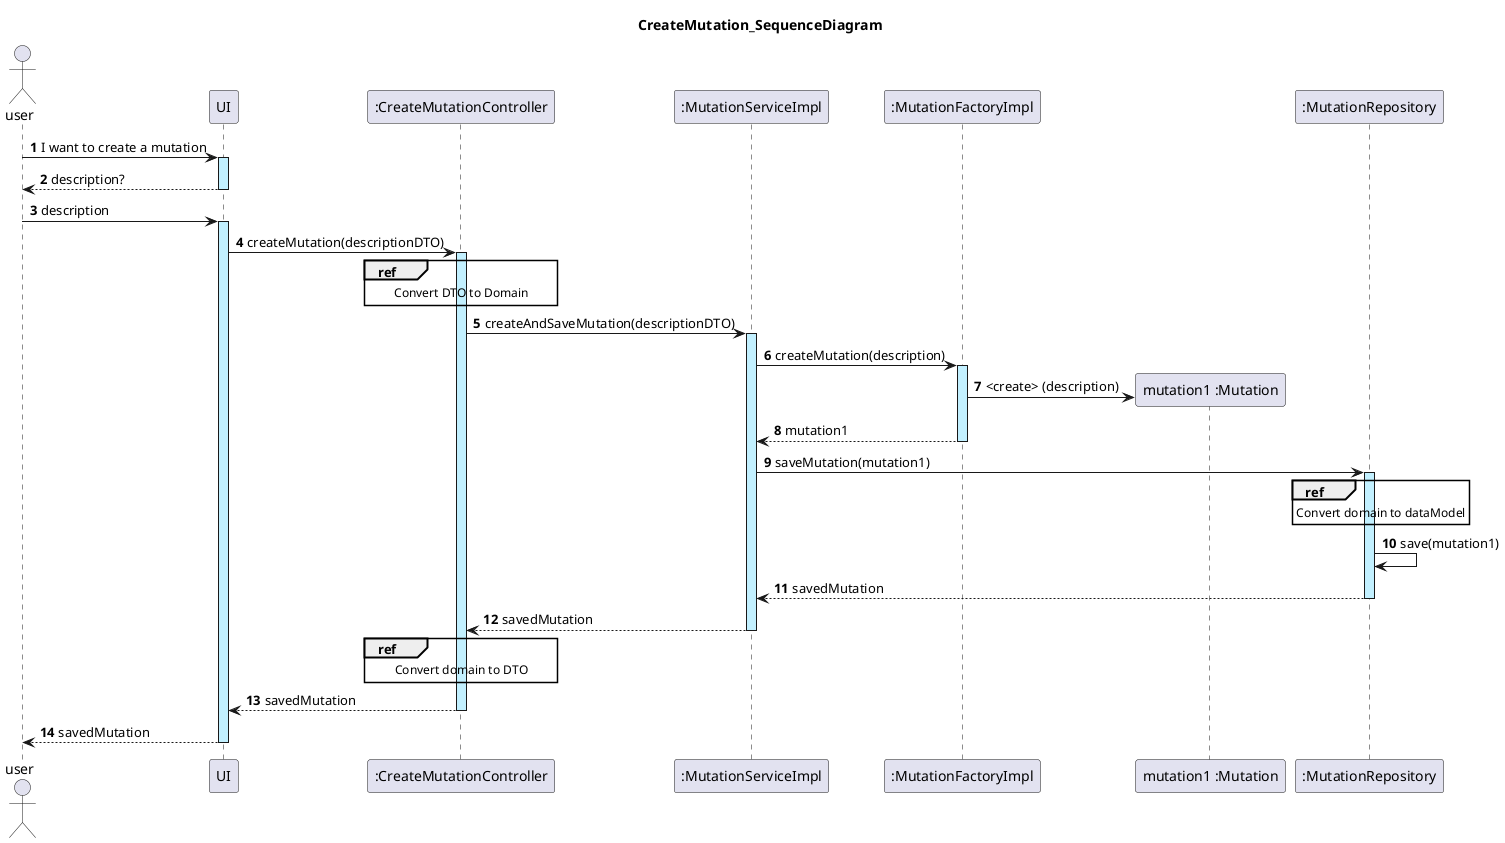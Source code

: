 @startuml
actor user
autonumber

title: CreateMutation_SequenceDiagram

user -> UI ++ #application : I want to create a mutation
UI --> user -- : description?
user -> UI ++ #application : description
UI -> ":CreateMutationController" as CMC ++ #application : createMutation(descriptionDTO)
ref over CMC
    Convert DTO to Domain
end ref
CMC -> ":MutationServiceImpl" as MS ++ #application : createAndSaveMutation(descriptionDTO)
MS -> ":MutationFactoryImpl" as MF ++ #application : createMutation(description)

create "mutation1 :Mutation" as MT
MF -> MT : <create> (description)
MF --> MS -- : mutation1

MS -> ":MutationRepository" as MR ++ #application : saveMutation(mutation1)
ref over MR
    Convert domain to dataModel
end ref
MR -> MR : save(mutation1)
MR --> MS  -- : savedMutation

MS --> CMC -- : savedMutation
ref over CMC
    Convert domain to DTO
end ref
CMC --> UI -- : savedMutation
UI --> user -- : savedMutation

@enduml